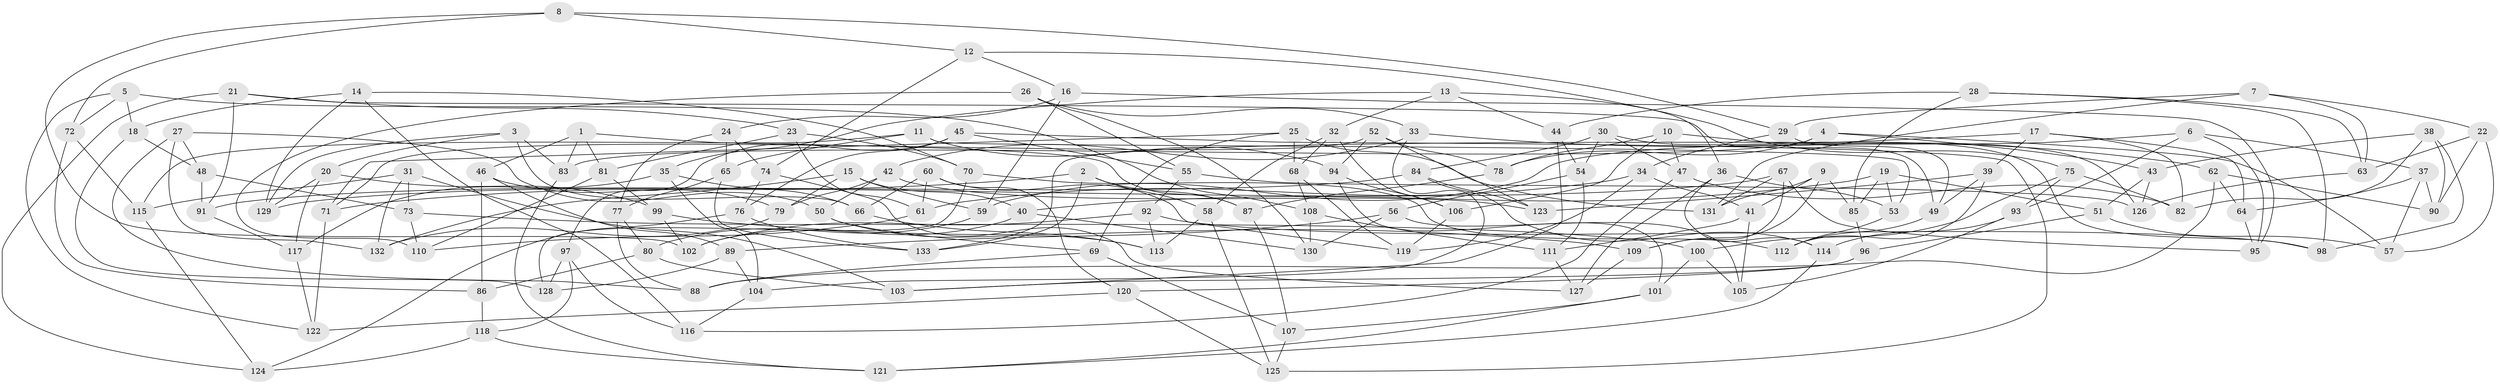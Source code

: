 // coarse degree distribution, {3: 0.15384615384615385, 2: 0.02564102564102564, 6: 0.10256410256410256, 4: 0.28205128205128205, 8: 0.05128205128205128, 7: 0.1282051282051282, 16: 0.02564102564102564, 5: 0.1282051282051282, 17: 0.02564102564102564, 10: 0.02564102564102564, 12: 0.02564102564102564, 9: 0.02564102564102564}
// Generated by graph-tools (version 1.1) at 2025/03/03/04/25 22:03:10]
// undirected, 133 vertices, 266 edges
graph export_dot {
graph [start="1"]
  node [color=gray90,style=filled];
  1;
  2;
  3;
  4;
  5;
  6;
  7;
  8;
  9;
  10;
  11;
  12;
  13;
  14;
  15;
  16;
  17;
  18;
  19;
  20;
  21;
  22;
  23;
  24;
  25;
  26;
  27;
  28;
  29;
  30;
  31;
  32;
  33;
  34;
  35;
  36;
  37;
  38;
  39;
  40;
  41;
  42;
  43;
  44;
  45;
  46;
  47;
  48;
  49;
  50;
  51;
  52;
  53;
  54;
  55;
  56;
  57;
  58;
  59;
  60;
  61;
  62;
  63;
  64;
  65;
  66;
  67;
  68;
  69;
  70;
  71;
  72;
  73;
  74;
  75;
  76;
  77;
  78;
  79;
  80;
  81;
  82;
  83;
  84;
  85;
  86;
  87;
  88;
  89;
  90;
  91;
  92;
  93;
  94;
  95;
  96;
  97;
  98;
  99;
  100;
  101;
  102;
  103;
  104;
  105;
  106;
  107;
  108;
  109;
  110;
  111;
  112;
  113;
  114;
  115;
  116;
  117;
  118;
  119;
  120;
  121;
  122;
  123;
  124;
  125;
  126;
  127;
  128;
  129;
  130;
  131;
  132;
  133;
  1 -- 83;
  1 -- 81;
  1 -- 46;
  1 -- 87;
  2 -- 87;
  2 -- 58;
  2 -- 133;
  2 -- 71;
  3 -- 20;
  3 -- 83;
  3 -- 66;
  3 -- 129;
  4 -- 57;
  4 -- 43;
  4 -- 78;
  4 -- 83;
  5 -- 72;
  5 -- 108;
  5 -- 122;
  5 -- 18;
  6 -- 37;
  6 -- 59;
  6 -- 95;
  6 -- 93;
  7 -- 29;
  7 -- 131;
  7 -- 63;
  7 -- 22;
  8 -- 29;
  8 -- 72;
  8 -- 12;
  8 -- 102;
  9 -- 85;
  9 -- 41;
  9 -- 131;
  9 -- 109;
  10 -- 78;
  10 -- 106;
  10 -- 126;
  10 -- 47;
  11 -- 53;
  11 -- 115;
  11 -- 65;
  11 -- 94;
  12 -- 16;
  12 -- 75;
  12 -- 74;
  13 -- 36;
  13 -- 32;
  13 -- 44;
  13 -- 35;
  14 -- 70;
  14 -- 116;
  14 -- 18;
  14 -- 129;
  15 -- 59;
  15 -- 79;
  15 -- 40;
  15 -- 132;
  16 -- 24;
  16 -- 95;
  16 -- 59;
  17 -- 133;
  17 -- 64;
  17 -- 39;
  17 -- 82;
  18 -- 48;
  18 -- 128;
  19 -- 53;
  19 -- 85;
  19 -- 51;
  19 -- 40;
  20 -- 99;
  20 -- 117;
  20 -- 129;
  21 -- 91;
  21 -- 124;
  21 -- 23;
  21 -- 49;
  22 -- 90;
  22 -- 57;
  22 -- 63;
  23 -- 61;
  23 -- 70;
  23 -- 81;
  24 -- 77;
  24 -- 65;
  24 -- 74;
  25 -- 71;
  25 -- 69;
  25 -- 68;
  25 -- 131;
  26 -- 110;
  26 -- 55;
  26 -- 33;
  26 -- 130;
  27 -- 88;
  27 -- 48;
  27 -- 132;
  27 -- 50;
  28 -- 44;
  28 -- 98;
  28 -- 63;
  28 -- 85;
  29 -- 34;
  29 -- 49;
  30 -- 98;
  30 -- 54;
  30 -- 47;
  30 -- 84;
  31 -- 73;
  31 -- 115;
  31 -- 132;
  31 -- 103;
  32 -- 58;
  32 -- 68;
  32 -- 106;
  33 -- 104;
  33 -- 42;
  33 -- 62;
  34 -- 119;
  34 -- 61;
  34 -- 41;
  35 -- 117;
  35 -- 66;
  35 -- 104;
  36 -- 114;
  36 -- 53;
  36 -- 127;
  37 -- 57;
  37 -- 64;
  37 -- 90;
  38 -- 90;
  38 -- 98;
  38 -- 43;
  38 -- 82;
  39 -- 123;
  39 -- 49;
  39 -- 112;
  40 -- 102;
  40 -- 130;
  41 -- 105;
  41 -- 111;
  42 -- 50;
  42 -- 123;
  42 -- 79;
  43 -- 51;
  43 -- 126;
  44 -- 103;
  44 -- 54;
  45 -- 125;
  45 -- 55;
  45 -- 97;
  45 -- 76;
  46 -- 86;
  46 -- 89;
  46 -- 79;
  47 -- 82;
  47 -- 116;
  48 -- 73;
  48 -- 91;
  49 -- 112;
  50 -- 69;
  50 -- 113;
  51 -- 96;
  51 -- 57;
  52 -- 94;
  52 -- 71;
  52 -- 78;
  52 -- 123;
  53 -- 112;
  54 -- 56;
  54 -- 111;
  55 -- 92;
  55 -- 126;
  56 -- 130;
  56 -- 89;
  56 -- 105;
  58 -- 113;
  58 -- 125;
  59 -- 80;
  60 -- 61;
  60 -- 119;
  60 -- 66;
  60 -- 120;
  61 -- 110;
  62 -- 90;
  62 -- 64;
  62 -- 88;
  63 -- 126;
  64 -- 95;
  65 -- 133;
  65 -- 77;
  66 -- 113;
  67 -- 109;
  67 -- 129;
  67 -- 95;
  67 -- 131;
  68 -- 119;
  68 -- 108;
  69 -- 88;
  69 -- 107;
  70 -- 112;
  70 -- 128;
  71 -- 122;
  72 -- 86;
  72 -- 115;
  73 -- 100;
  73 -- 110;
  74 -- 76;
  74 -- 127;
  75 -- 93;
  75 -- 82;
  75 -- 100;
  76 -- 124;
  76 -- 133;
  77 -- 88;
  77 -- 80;
  78 -- 87;
  79 -- 132;
  80 -- 103;
  80 -- 86;
  81 -- 99;
  81 -- 110;
  83 -- 121;
  84 -- 91;
  84 -- 114;
  84 -- 123;
  85 -- 96;
  86 -- 118;
  87 -- 107;
  89 -- 128;
  89 -- 104;
  91 -- 117;
  92 -- 98;
  92 -- 102;
  92 -- 113;
  93 -- 114;
  93 -- 105;
  94 -- 106;
  94 -- 101;
  96 -- 103;
  96 -- 120;
  97 -- 116;
  97 -- 128;
  97 -- 118;
  99 -- 109;
  99 -- 102;
  100 -- 105;
  100 -- 101;
  101 -- 121;
  101 -- 107;
  104 -- 116;
  106 -- 119;
  107 -- 125;
  108 -- 130;
  108 -- 111;
  109 -- 127;
  111 -- 127;
  114 -- 121;
  115 -- 124;
  117 -- 122;
  118 -- 124;
  118 -- 121;
  120 -- 122;
  120 -- 125;
}
